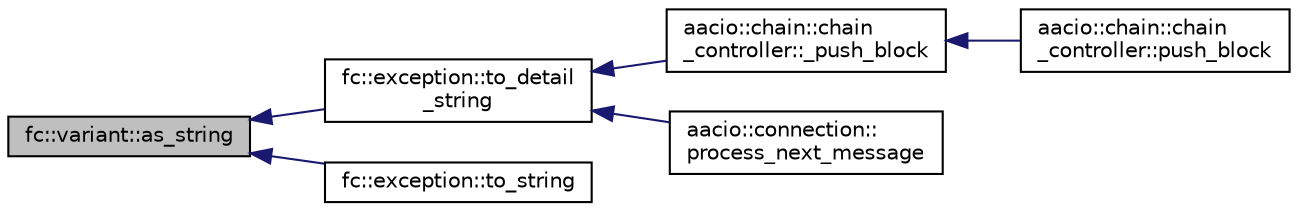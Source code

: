 digraph "fc::variant::as_string"
{
  edge [fontname="Helvetica",fontsize="10",labelfontname="Helvetica",labelfontsize="10"];
  node [fontname="Helvetica",fontsize="10",shape=record];
  rankdir="LR";
  Node7 [label="fc::variant::as_string",height=0.2,width=0.4,color="black", fillcolor="grey75", style="filled", fontcolor="black"];
  Node7 -> Node8 [dir="back",color="midnightblue",fontsize="10",style="solid"];
  Node8 [label="fc::exception::to_detail\l_string",height=0.2,width=0.4,color="black", fillcolor="white", style="filled",URL="$classfc_1_1exception.html#a7611ea8fbe25dde56649b685c2298a37"];
  Node8 -> Node9 [dir="back",color="midnightblue",fontsize="10",style="solid"];
  Node9 [label="aacio::chain::chain\l_controller::_push_block",height=0.2,width=0.4,color="black", fillcolor="white", style="filled",URL="$classaacio_1_1chain_1_1chain__controller.html#a03b5b87487b63dba3295f4b802053380"];
  Node9 -> Node10 [dir="back",color="midnightblue",fontsize="10",style="solid"];
  Node10 [label="aacio::chain::chain\l_controller::push_block",height=0.2,width=0.4,color="black", fillcolor="white", style="filled",URL="$classaacio_1_1chain_1_1chain__controller.html#a23d273b6ef29d0c5c9f9f0bf61774024"];
  Node8 -> Node11 [dir="back",color="midnightblue",fontsize="10",style="solid"];
  Node11 [label="aacio::connection::\lprocess_next_message",height=0.2,width=0.4,color="black", fillcolor="white", style="filled",URL="$classaacio_1_1connection.html#afe0bbf6f9135632ae62870c6c3582f86",tooltip="Process the next message from the pending message buffer. "];
  Node7 -> Node12 [dir="back",color="midnightblue",fontsize="10",style="solid"];
  Node12 [label="fc::exception::to_string",height=0.2,width=0.4,color="black", fillcolor="white", style="filled",URL="$classfc_1_1exception.html#adbc4557b14bc29b74e9cf9f0ed5fb8d8"];
}
